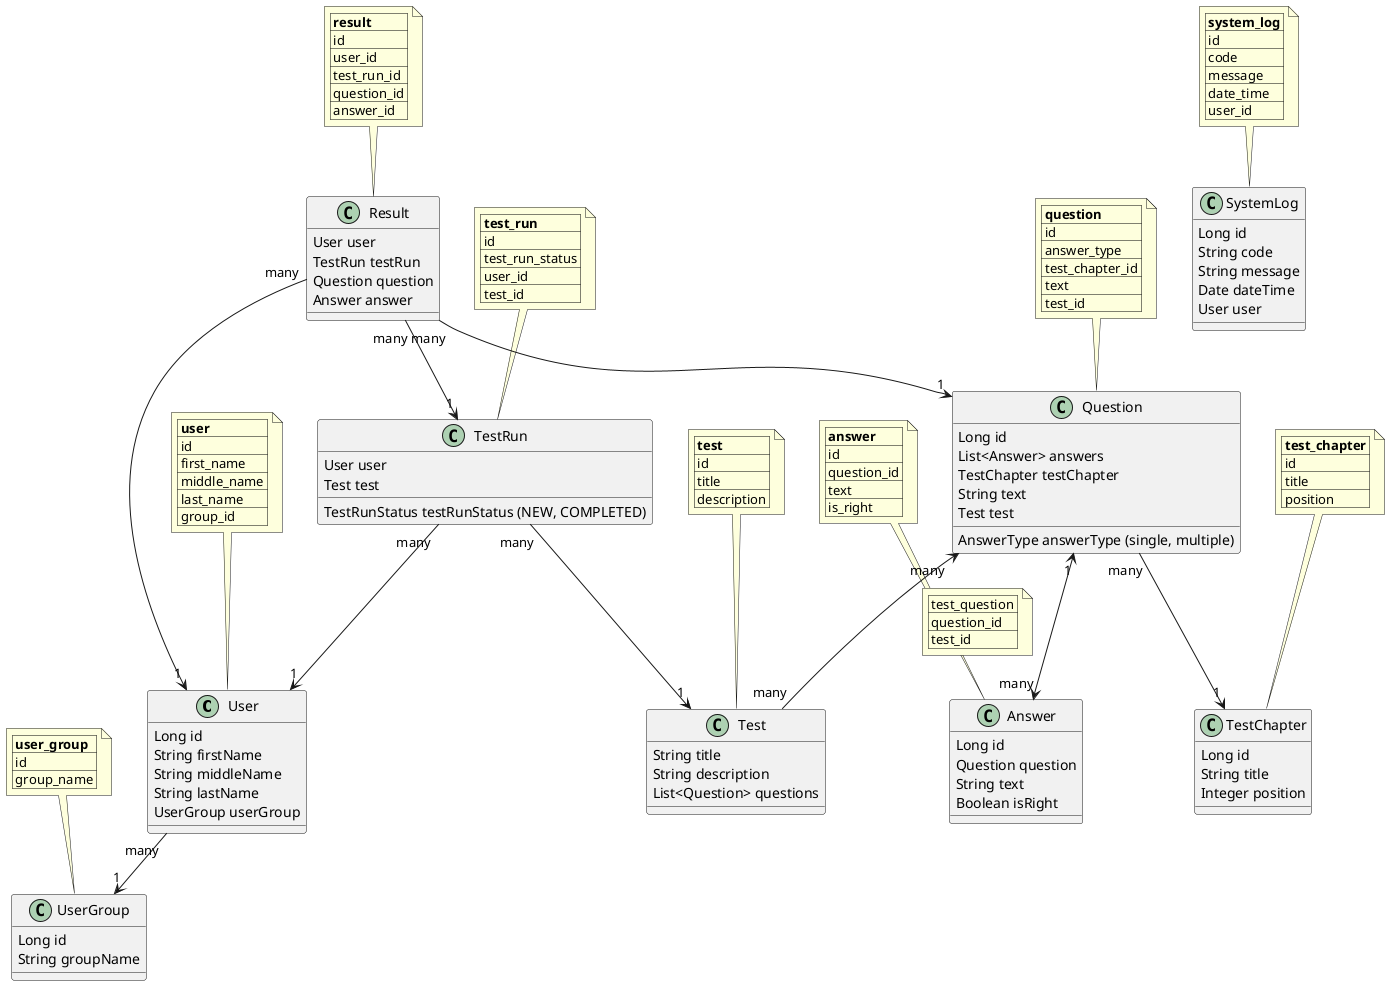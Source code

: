 @startuml

class User {
    Long id
    String firstName
    String middleName
    String lastName
    UserGroup userGroup
}

note top of User
   |= user |
   | id |
   | first_name |
   | middle_name |
   | last_name |
   | group_id |
end note

class UserGroup {
    Long id
    String groupName
}

note top of UserGroup
   |= user_group |
   | id |
   | group_name |
end note

User "many" --> "1" UserGroup

class SystemLog {
    Long id
    String code
    String message
    Date dateTime
    User user
}

note top of SystemLog
   |= system_log |
   | id |
   | code |
   | message |
   | date_time |
   | user_id |
end note


class Question {
    Long id
    List<Answer> answers
    AnswerType answerType (single, multiple)
    TestChapter testChapter
    String text
    Test test
}

note top of Question
   |= question |
   | id |
   | answer_type |
   | test_chapter_id |
   | text |
   | test_id |
end note


Question "many" --> "1" TestChapter

Question "1" <--> "many" Answer

class Answer {
    Long id
    Question question
    String text
    Boolean isRight
}

note top of Answer
   |= answer |
   | id |
   | question_id |
   | text |
   | is_right |
end note

class Result {
    User user
    TestRun testRun
    Question question
    Answer answer
}

note top of Result
   |= result |
   | id |
   | user_id |
   | test_run_id |
   | question_id |
   | answer_id |
end note


class Test {
    String title
    String description
    List<Question> questions
}

note top of Test
   |= test |
   | id |
   | title |
   | description |
end note


Question "many" <-- "many" Test

note right on link
	| test_question |
	| question_id |
	| test_id |
end note

class TestChapter {
    Long id
    String title
    Integer position
}

note top of TestChapter
   |= test_chapter |
   | id |
   | title |
   | position |
end note

class TestRun {
    TestRunStatus testRunStatus (NEW, COMPLETED)
    User user
    Test test
}

note top of TestRun
   |= test_run |
   | id |
   | test_run_status |
   | user_id |
   | test_id |
end note

TestRun "many" --> "1" Test
TestRun "many" --> "1" User
Result "many" --> "1" User
Result "many" --> "1" TestRun
Result "many" --> "1" Question


@enduml